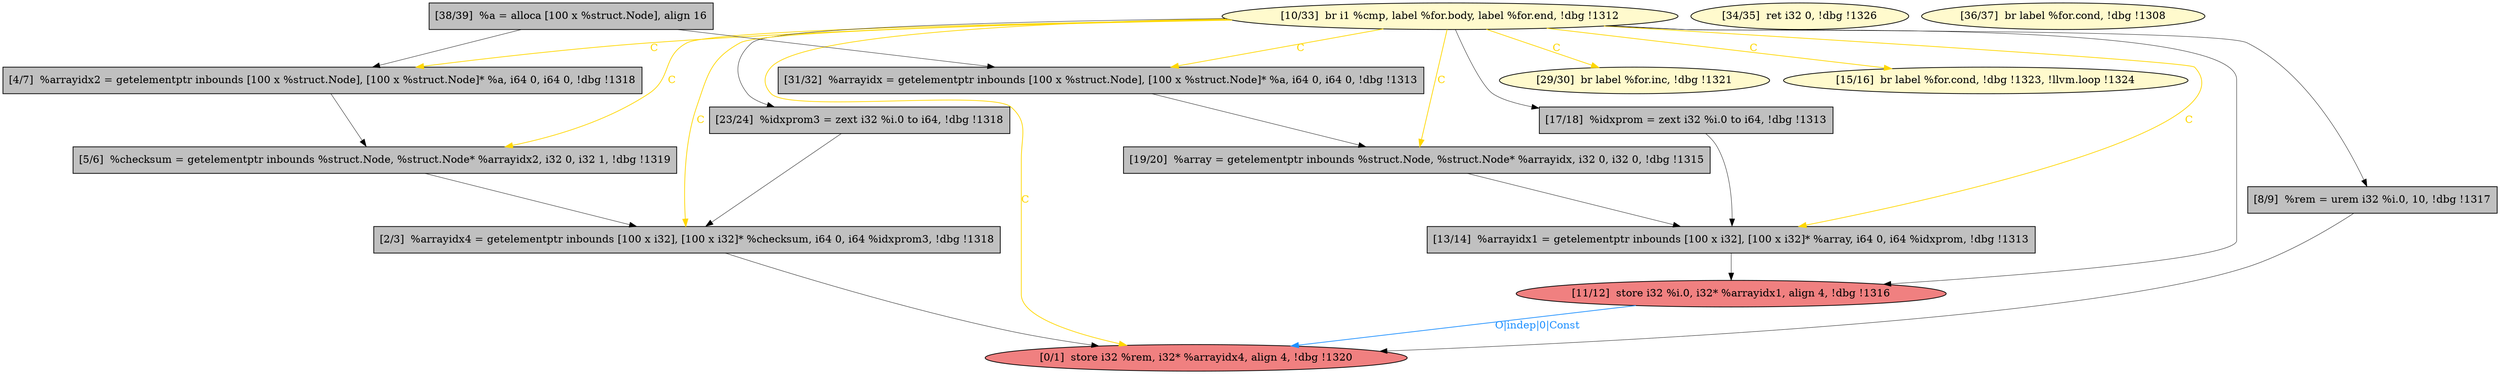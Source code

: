 
digraph G {


node71 [fillcolor=grey,label="[4/7]  %arrayidx2 = getelementptr inbounds [100 x %struct.Node], [100 x %struct.Node]* %a, i64 0, i64 0, !dbg !1318",shape=rectangle,style=filled ]
node60 [fillcolor=lightcoral,label="[0/1]  store i32 %rem, i32* %arrayidx4, align 4, !dbg !1320",shape=ellipse,style=filled ]
node59 [fillcolor=lemonchiffon,label="[34/35]  ret i32 0, !dbg !1326",shape=ellipse,style=filled ]
node58 [fillcolor=lemonchiffon,label="[29/30]  br label %for.inc, !dbg !1321",shape=ellipse,style=filled ]
node56 [fillcolor=lemonchiffon,label="[10/33]  br i1 %cmp, label %for.body, label %for.end, !dbg !1312",shape=ellipse,style=filled ]
node57 [fillcolor=grey,label="[5/6]  %checksum = getelementptr inbounds %struct.Node, %struct.Node* %arrayidx2, i32 0, i32 1, !dbg !1319",shape=rectangle,style=filled ]
node61 [fillcolor=grey,label="[31/32]  %arrayidx = getelementptr inbounds [100 x %struct.Node], [100 x %struct.Node]* %a, i64 0, i64 0, !dbg !1313",shape=rectangle,style=filled ]
node63 [fillcolor=grey,label="[38/39]  %a = alloca [100 x %struct.Node], align 16",shape=rectangle,style=filled ]
node69 [fillcolor=lemonchiffon,label="[15/16]  br label %for.cond, !dbg !1323, !llvm.loop !1324",shape=ellipse,style=filled ]
node68 [fillcolor=grey,label="[13/14]  %arrayidx1 = getelementptr inbounds [100 x i32], [100 x i32]* %array, i64 0, i64 %idxprom, !dbg !1313",shape=rectangle,style=filled ]
node62 [fillcolor=lightcoral,label="[11/12]  store i32 %i.0, i32* %arrayidx1, align 4, !dbg !1316",shape=ellipse,style=filled ]
node64 [fillcolor=lemonchiffon,label="[36/37]  br label %for.cond, !dbg !1308",shape=ellipse,style=filled ]
node65 [fillcolor=grey,label="[23/24]  %idxprom3 = zext i32 %i.0 to i64, !dbg !1318",shape=rectangle,style=filled ]
node55 [fillcolor=grey,label="[2/3]  %arrayidx4 = getelementptr inbounds [100 x i32], [100 x i32]* %checksum, i64 0, i64 %idxprom3, !dbg !1318",shape=rectangle,style=filled ]
node66 [fillcolor=grey,label="[19/20]  %array = getelementptr inbounds %struct.Node, %struct.Node* %arrayidx, i32 0, i32 0, !dbg !1315",shape=rectangle,style=filled ]
node67 [fillcolor=grey,label="[17/18]  %idxprom = zext i32 %i.0 to i64, !dbg !1313",shape=rectangle,style=filled ]
node70 [fillcolor=grey,label="[8/9]  %rem = urem i32 %i.0, 10, !dbg !1317",shape=rectangle,style=filled ]

node56->node69 [style=solid,color=gold,label="C",penwidth=1.0,fontcolor=gold ]
node57->node55 [style=solid,color=black,label="",penwidth=0.5,fontcolor=black ]
node56->node55 [style=solid,color=gold,label="C",penwidth=1.0,fontcolor=gold ]
node56->node62 [style=solid,color=black,label="",penwidth=0.5,fontcolor=black ]
node70->node60 [style=solid,color=black,label="",penwidth=0.5,fontcolor=black ]
node62->node60 [style=solid,color=dodgerblue,label="O|indep|0|Const",penwidth=1.0,fontcolor=dodgerblue ]
node56->node68 [style=solid,color=gold,label="C",penwidth=1.0,fontcolor=gold ]
node56->node60 [style=solid,color=gold,label="C",penwidth=1.0,fontcolor=gold ]
node63->node61 [style=solid,color=black,label="",penwidth=0.5,fontcolor=black ]
node56->node66 [style=solid,color=gold,label="C",penwidth=1.0,fontcolor=gold ]
node65->node55 [style=solid,color=black,label="",penwidth=0.5,fontcolor=black ]
node63->node71 [style=solid,color=black,label="",penwidth=0.5,fontcolor=black ]
node71->node57 [style=solid,color=black,label="",penwidth=0.5,fontcolor=black ]
node61->node66 [style=solid,color=black,label="",penwidth=0.5,fontcolor=black ]
node68->node62 [style=solid,color=black,label="",penwidth=0.5,fontcolor=black ]
node55->node60 [style=solid,color=black,label="",penwidth=0.5,fontcolor=black ]
node56->node71 [style=solid,color=gold,label="C",penwidth=1.0,fontcolor=gold ]
node56->node70 [style=solid,color=black,label="",penwidth=0.5,fontcolor=black ]
node67->node68 [style=solid,color=black,label="",penwidth=0.5,fontcolor=black ]
node56->node58 [style=solid,color=gold,label="C",penwidth=1.0,fontcolor=gold ]
node66->node68 [style=solid,color=black,label="",penwidth=0.5,fontcolor=black ]
node56->node67 [style=solid,color=black,label="",penwidth=0.5,fontcolor=black ]
node56->node57 [style=solid,color=gold,label="C",penwidth=1.0,fontcolor=gold ]
node56->node65 [style=solid,color=black,label="",penwidth=0.5,fontcolor=black ]
node56->node61 [style=solid,color=gold,label="C",penwidth=1.0,fontcolor=gold ]


}
